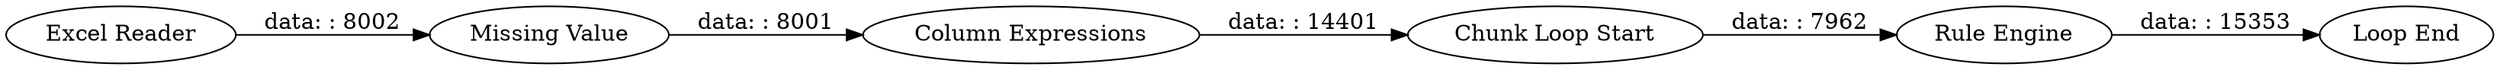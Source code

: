 digraph {
	"-8308861171997845724_1787" [label="Rule Engine"]
	"-8308861171997845724_2" [label="Missing Value"]
	"-8308861171997845724_1789" [label="Loop End"]
	"-8308861171997845724_4" [label="Excel Reader"]
	"-8308861171997845724_3" [label="Column Expressions"]
	"-8308861171997845724_1788" [label="Chunk Loop Start"]
	"-8308861171997845724_1788" -> "-8308861171997845724_1787" [label="data: : 7962"]
	"-8308861171997845724_3" -> "-8308861171997845724_1788" [label="data: : 14401"]
	"-8308861171997845724_4" -> "-8308861171997845724_2" [label="data: : 8002"]
	"-8308861171997845724_2" -> "-8308861171997845724_3" [label="data: : 8001"]
	"-8308861171997845724_1787" -> "-8308861171997845724_1789" [label="data: : 15353"]
	rankdir=LR
}
